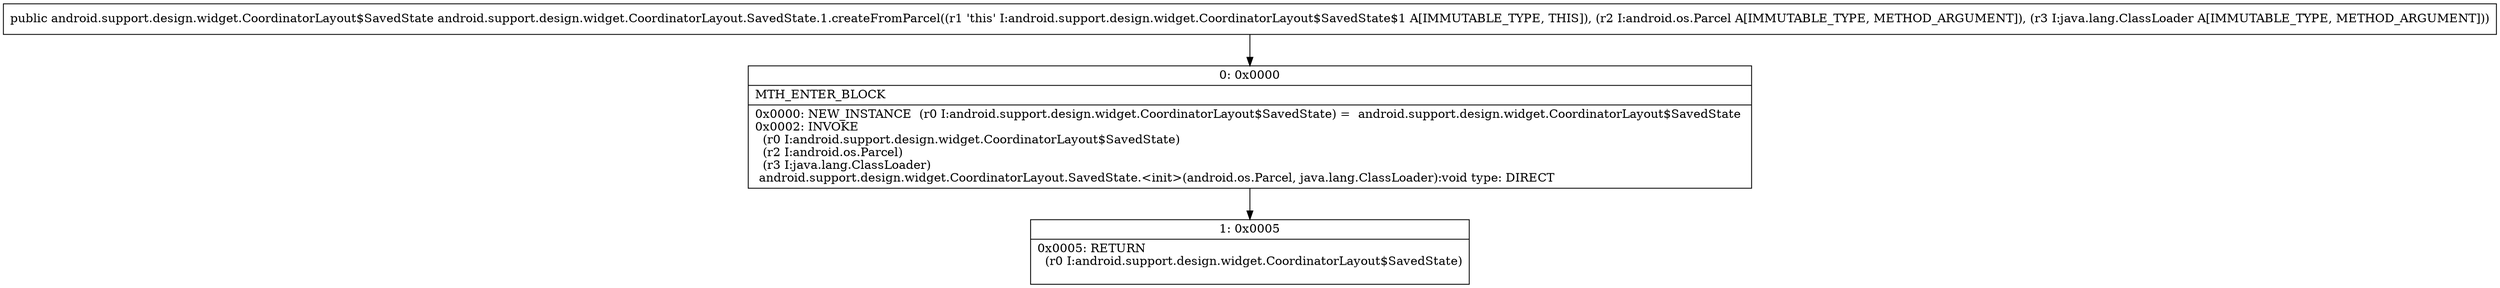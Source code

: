 digraph "CFG forandroid.support.design.widget.CoordinatorLayout.SavedState.1.createFromParcel(Landroid\/os\/Parcel;Ljava\/lang\/ClassLoader;)Landroid\/support\/design\/widget\/CoordinatorLayout$SavedState;" {
Node_0 [shape=record,label="{0\:\ 0x0000|MTH_ENTER_BLOCK\l|0x0000: NEW_INSTANCE  (r0 I:android.support.design.widget.CoordinatorLayout$SavedState) =  android.support.design.widget.CoordinatorLayout$SavedState \l0x0002: INVOKE  \l  (r0 I:android.support.design.widget.CoordinatorLayout$SavedState)\l  (r2 I:android.os.Parcel)\l  (r3 I:java.lang.ClassLoader)\l android.support.design.widget.CoordinatorLayout.SavedState.\<init\>(android.os.Parcel, java.lang.ClassLoader):void type: DIRECT \l}"];
Node_1 [shape=record,label="{1\:\ 0x0005|0x0005: RETURN  \l  (r0 I:android.support.design.widget.CoordinatorLayout$SavedState)\l \l}"];
MethodNode[shape=record,label="{public android.support.design.widget.CoordinatorLayout$SavedState android.support.design.widget.CoordinatorLayout.SavedState.1.createFromParcel((r1 'this' I:android.support.design.widget.CoordinatorLayout$SavedState$1 A[IMMUTABLE_TYPE, THIS]), (r2 I:android.os.Parcel A[IMMUTABLE_TYPE, METHOD_ARGUMENT]), (r3 I:java.lang.ClassLoader A[IMMUTABLE_TYPE, METHOD_ARGUMENT])) }"];
MethodNode -> Node_0;
Node_0 -> Node_1;
}

